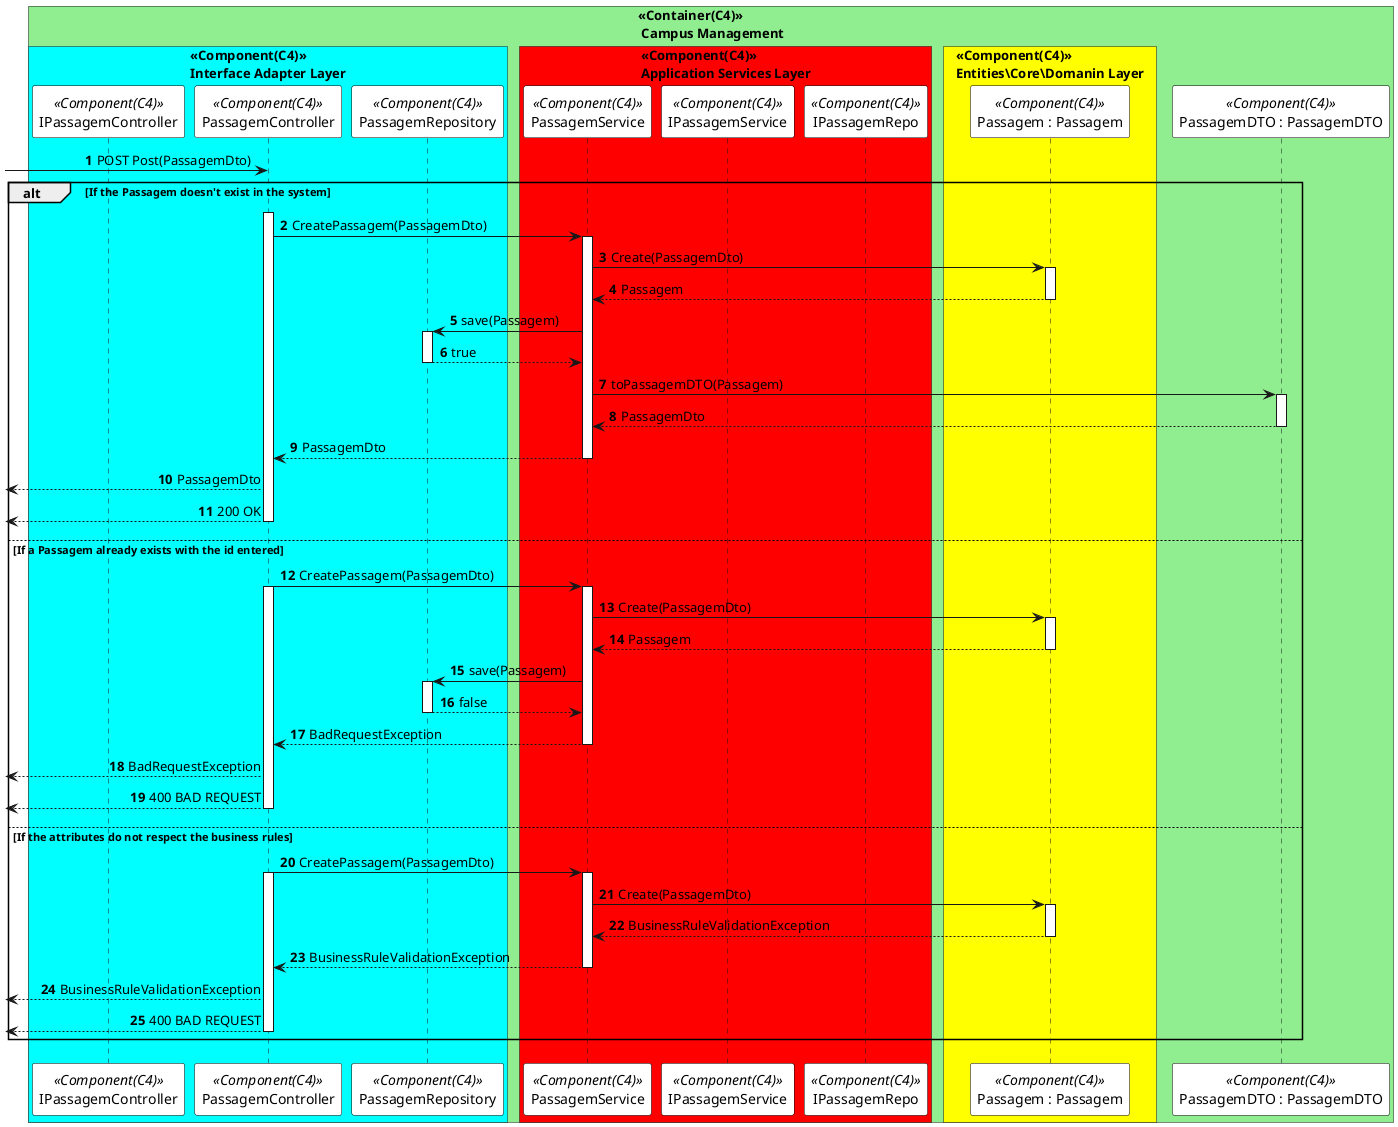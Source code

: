 @startuml createPassagemSD
autonumber

skinparam sequence {
ParticipantBorderColor black
ParticipantBackgroundColor white
}


!pragma teoz true
box "<<Container(C4)>>\n Campus Management" #LightGreen

    box "<<Component(C4)>>\nInterface Adapter Layer" #Cyan
        participant IPassagemController as  ICTL <<Component(C4)>>
        participant PassagemController as  CTL <<Component(C4)>>
        participant PassagemRepository as  DR <<Component(C4)>>
    end box
      box "<<Component(C4)>>\nApplication Services Layer" #Red
        participant PassagemService as  SV <<Component(C4)>>
        participant IPassagemService as  ISV <<Component(C4)>>
        participant IPassagemRepo as  IER <<Component(C4)>>
      end box
      box "<<Component(C4)>>\nEntities\Core\Domanin Layer" #Yellow
        participant "Passagem : Passagem" as  Passagem <<Component(C4)>>
      end box
participant "PassagemDTO : PassagemDTO" as  DTO <<Component(C4)>>

end box


 -> CTL: POST Post(PassagemDto)
alt If the Passagem doesn't exist in the system
activate CTL
CTL -> SV : CreatePassagem(PassagemDto)
activate SV

SV -> Passagem : Create(PassagemDto)
activate Passagem
Passagem --> SV : Passagem
deactivate Passagem

SV -> DR : save(Passagem)
activate DR
DR --> SV : true
deactivate DR

SV -> DTO : toPassagemDTO(Passagem)
activate DTO
DTO --> SV : PassagemDto
deactivate DTO
SV --> CTL : PassagemDto
deactivate SV
 <-- CTL : PassagemDto

 <-- CTL: 200 OK
deactivate CTL





else If a Passagem already exists with the id entered




CTL -> SV : CreatePassagem(PassagemDto)
activate CTL
activate SV

SV -> Passagem : Create(PassagemDto)
activate Passagem
Passagem --> SV : Passagem
deactivate Passagem

SV -> DR : save(Passagem)
activate DR
DR --> SV : false
deactivate DR
SV --> CTL : BadRequestException
deactivate SV
 <-- CTL : BadRequestException


 <-- CTL: 400 BAD REQUEST
deactivate CTL




else If the attributes do not respect the business rules


CTL -> SV : CreatePassagem(PassagemDto)
activate CTL
activate SV

SV -> Passagem : Create(PassagemDto)
activate Passagem
Passagem --> SV : BusinessRuleValidationException
deactivate Passagem

SV --> CTL : BusinessRuleValidationException
deactivate SV
 <-- CTL : BusinessRuleValidationException

 <-- CTL: 400 BAD REQUEST
deactivate CTL


end

@enduml
